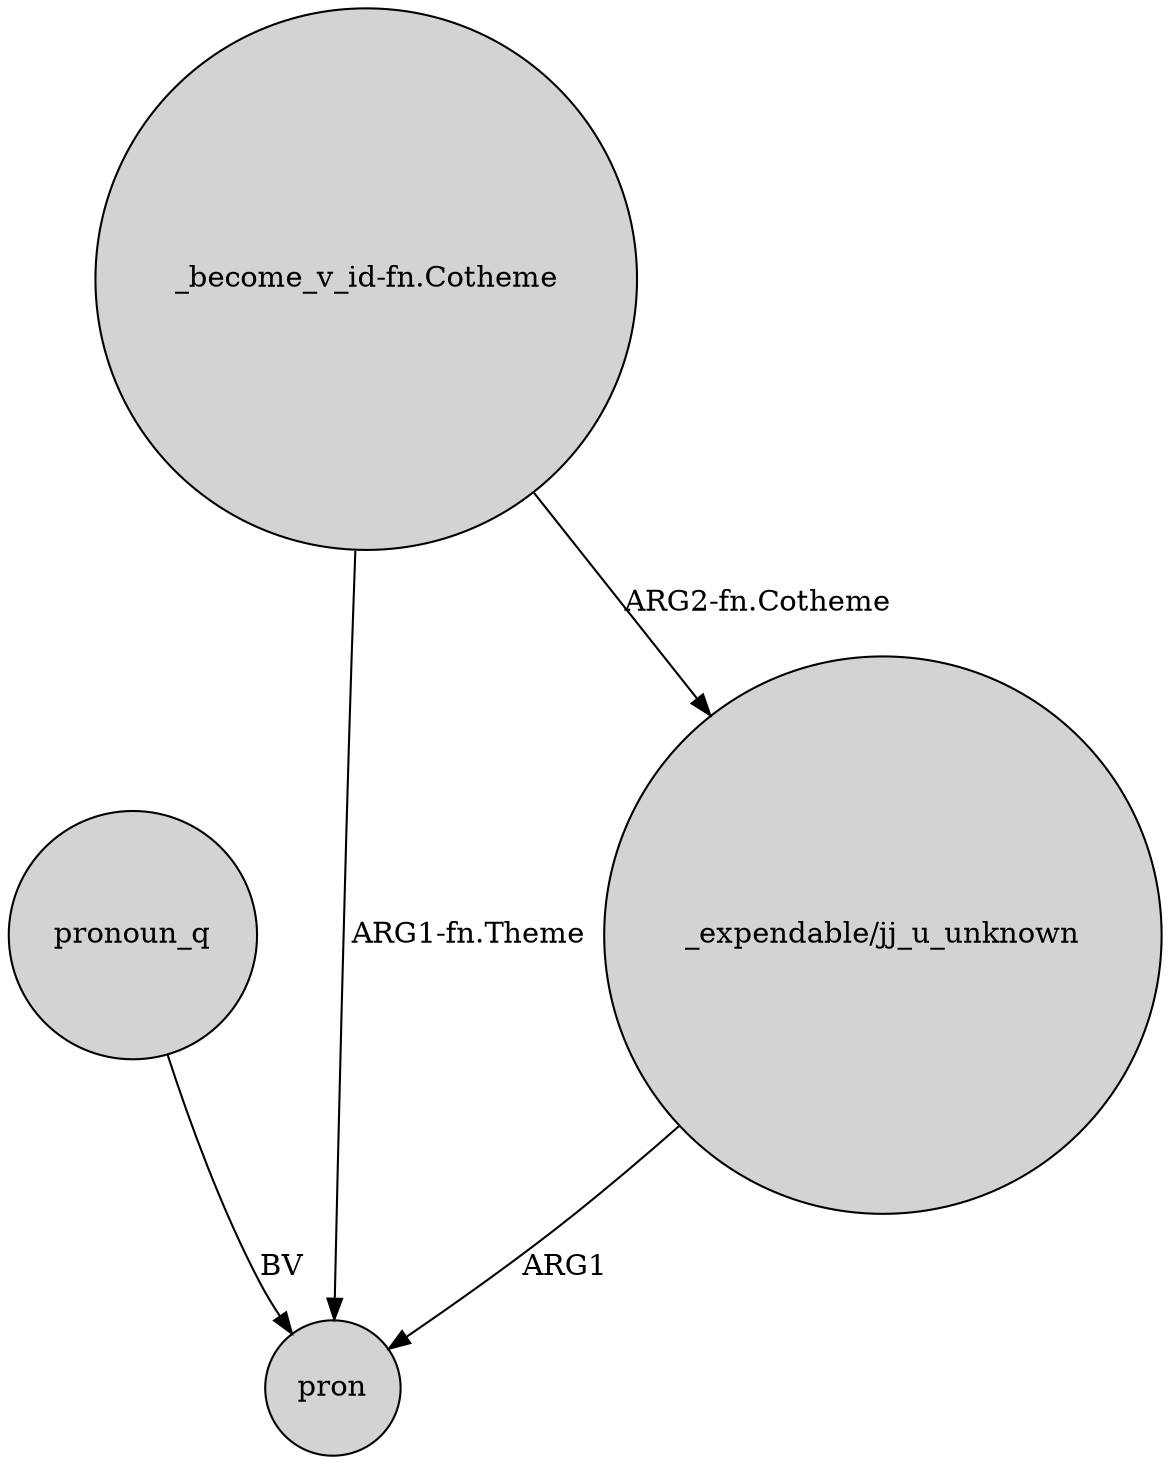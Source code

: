 digraph {
	node [shape=circle style=filled]
	pronoun_q -> pron [label=BV]
	"_expendable/jj_u_unknown" -> pron [label=ARG1]
	"_become_v_id-fn.Cotheme" -> pron [label="ARG1-fn.Theme"]
	"_become_v_id-fn.Cotheme" -> "_expendable/jj_u_unknown" [label="ARG2-fn.Cotheme"]
}
